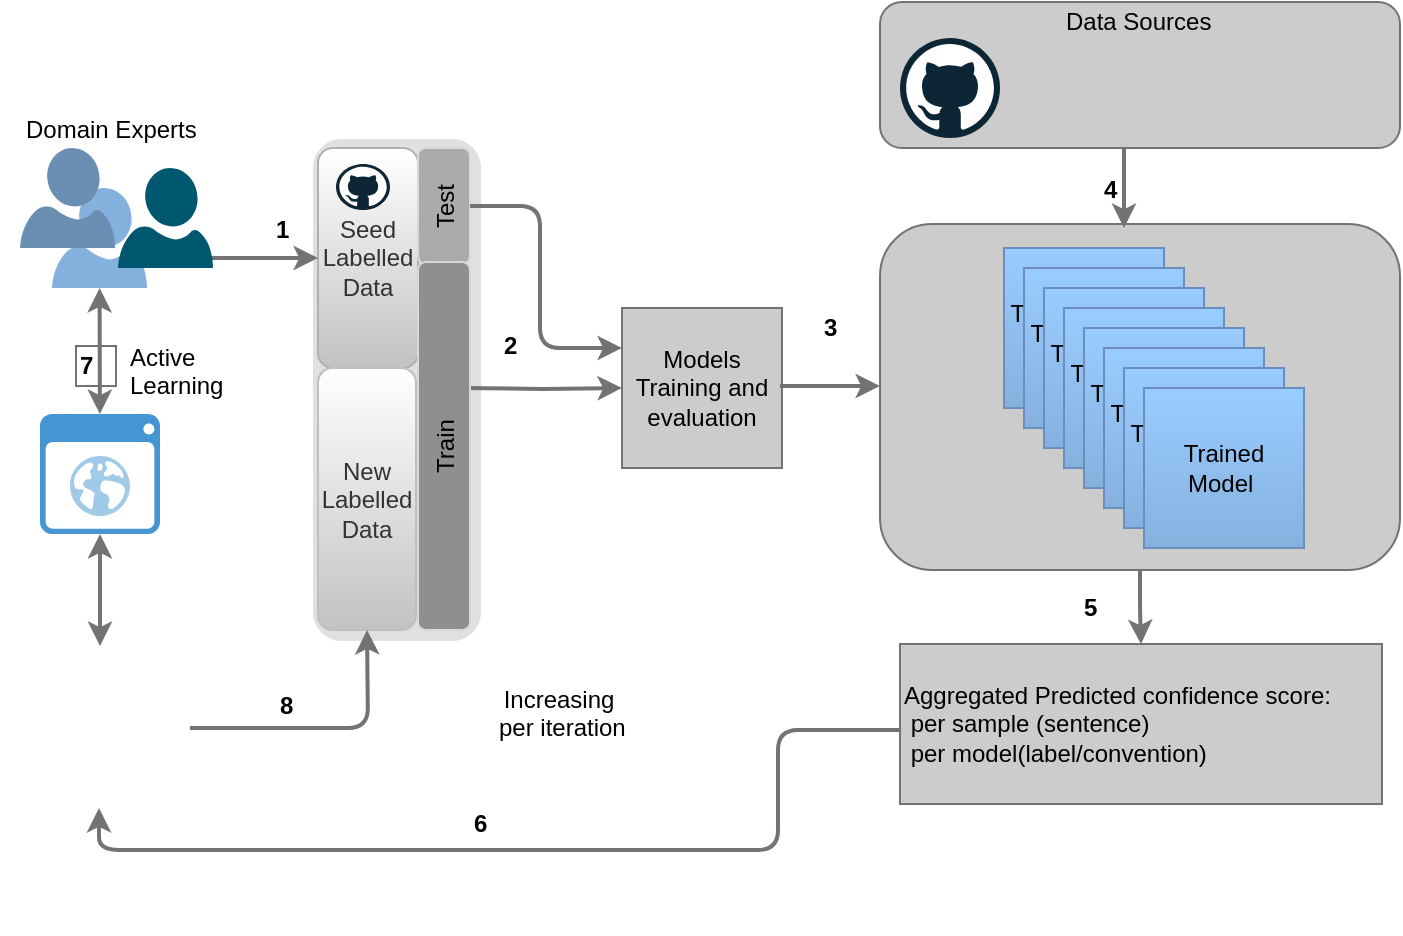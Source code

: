 <mxfile version="12.1.2" type="device" pages="1"><diagram id="cx1o-ieLDIGBjTIquW9W" name="Page-1"><mxGraphModel dx="1016" dy="527" grid="0" gridSize="10" guides="1" tooltips="1" connect="1" arrows="1" fold="1" page="0" pageScale="1" pageWidth="827" pageHeight="1169" math="0" shadow="0"><root><mxCell id="0"/><mxCell id="1" parent="0"/><mxCell id="nd7MyvWp8LUY9-tOMhWz-63" value="" style="edgeStyle=orthogonalEdgeStyle;rounded=1;orthogonalLoop=1;jettySize=auto;html=1;strokeWidth=2;strokeColor=#737373;" edge="1" parent="1" source="nd7MyvWp8LUY9-tOMhWz-46" target="nd7MyvWp8LUY9-tOMhWz-44"><mxGeometry relative="1" as="geometry"/></mxCell><mxCell id="nd7MyvWp8LUY9-tOMhWz-46" value="" style="rounded=1;whiteSpace=wrap;html=1;strokeColor=#737373;fillColor=#CCCCCC;" vertex="1" parent="1"><mxGeometry x="470" y="138" width="260" height="173" as="geometry"/></mxCell><mxCell id="nd7MyvWp8LUY9-tOMhWz-14" value="" style="rounded=1;whiteSpace=wrap;html=1;strokeColor=#E0E0E0;strokeWidth=5;fillColor=#E0E0E0;" vertex="1" parent="1"><mxGeometry x="189" y="98" width="79" height="246" as="geometry"/></mxCell><mxCell id="nd7MyvWp8LUY9-tOMhWz-1" value="" style="verticalLabelPosition=bottom;html=1;verticalAlign=top;align=center;strokeColor=none;fillColor=#85B1DE;shape=mxgraph.azure.user;" vertex="1" parent="1"><mxGeometry x="56" y="120" width="47.5" height="50" as="geometry"/></mxCell><mxCell id="nd7MyvWp8LUY9-tOMhWz-4" value="" style="verticalLabelPosition=bottom;html=1;verticalAlign=top;align=center;strokeColor=none;fillColor=#6B8FB3;shape=mxgraph.azure.user;labelBackgroundColor=#ffffff;" vertex="1" parent="1"><mxGeometry x="40" y="100" width="47.5" height="50" as="geometry"/></mxCell><mxCell id="nd7MyvWp8LUY9-tOMhWz-5" value="Seed &lt;br&gt;Labelled&lt;br&gt;Data" style="rounded=1;whiteSpace=wrap;html=1;fillColor=#C2C2C2;strokeColor=#B0B0B0;fontColor=#333333;gradientColor=#ffffff;gradientDirection=north;" vertex="1" parent="1"><mxGeometry x="189" y="100" width="50" height="110" as="geometry"/></mxCell><mxCell id="nd7MyvWp8LUY9-tOMhWz-6" value="New Labelled&lt;br&gt;Data" style="rounded=1;whiteSpace=wrap;html=1;fillColor=#C2C2C2;strokeColor=#BFBFBF;fontColor=#333333;gradientColor=#ffffff;gradientDirection=north;" vertex="1" parent="1"><mxGeometry x="189" y="210" width="49" height="131" as="geometry"/></mxCell><mxCell id="nd7MyvWp8LUY9-tOMhWz-7" value="" style="endArrow=classic;html=1;entryX=0;entryY=0.5;entryDx=0;entryDy=0;strokeColor=#737373;strokeWidth=2;" edge="1" parent="1" target="nd7MyvWp8LUY9-tOMhWz-5"><mxGeometry width="50" height="50" relative="1" as="geometry"><mxPoint x="113" y="155" as="sourcePoint"/><mxPoint x="215" y="150.5" as="targetPoint"/></mxGeometry></mxCell><mxCell id="nd7MyvWp8LUY9-tOMhWz-8" value="" style="shadow=0;dashed=0;html=1;strokeColor=none;fillColor=#4495D1;labelPosition=center;verticalLabelPosition=bottom;verticalAlign=top;align=left;outlineConnect=0;shape=mxgraph.veeam.2d.web_ui;" vertex="1" parent="1"><mxGeometry x="50" y="233" width="60" height="60" as="geometry"/></mxCell><mxCell id="nd7MyvWp8LUY9-tOMhWz-9" value="" style="shape=image;html=1;verticalAlign=top;verticalLabelPosition=bottom;labelBackgroundColor=#ffffff;imageAspect=0;aspect=fixed;image=https://cdn2.iconfinder.com/data/icons/essential-web-1-1/50/cloud-data-sync-synchronization-refresh-128.png;imageBackground=none;imageBorder=none;opacity=60;" vertex="1" parent="1"><mxGeometry x="30" y="336" width="108" height="108" as="geometry"/></mxCell><mxCell id="nd7MyvWp8LUY9-tOMhWz-10" value="" style="endArrow=classic;startArrow=classic;html=1;strokeColor=#737373;strokeWidth=2;" edge="1" parent="1" source="nd7MyvWp8LUY9-tOMhWz-8" target="nd7MyvWp8LUY9-tOMhWz-1"><mxGeometry width="50" height="50" relative="1" as="geometry"><mxPoint x="79.5" y="255" as="sourcePoint"/><mxPoint x="79.5" y="205" as="targetPoint"/></mxGeometry></mxCell><mxCell id="nd7MyvWp8LUY9-tOMhWz-11" value="" style="endArrow=classic;startArrow=classic;html=1;strokeColor=#737373;strokeWidth=2;" edge="1" parent="1" target="nd7MyvWp8LUY9-tOMhWz-8"><mxGeometry width="50" height="50" relative="1" as="geometry"><mxPoint x="80" y="349" as="sourcePoint"/><mxPoint x="79.5" y="359" as="targetPoint"/></mxGeometry></mxCell><mxCell id="nd7MyvWp8LUY9-tOMhWz-68" value="" style="edgeStyle=orthogonalEdgeStyle;rounded=0;orthogonalLoop=1;jettySize=auto;html=1;entryX=0;entryY=0.5;entryDx=0;entryDy=0;strokeWidth=2;strokeColor=#737373;" edge="1" parent="1" target="nd7MyvWp8LUY9-tOMhWz-19"><mxGeometry relative="1" as="geometry"><mxPoint x="261.5" y="219.95" as="sourcePoint"/><mxPoint x="314" y="220" as="targetPoint"/></mxGeometry></mxCell><mxCell id="nd7MyvWp8LUY9-tOMhWz-19" value="Models Training and evaluation" style="whiteSpace=wrap;html=1;aspect=fixed;strokeColor=#737373;fillColor=#CCCCCC;" vertex="1" parent="1"><mxGeometry x="341" y="180" width="80" height="80" as="geometry"/></mxCell><mxCell id="nd7MyvWp8LUY9-tOMhWz-20" value="" style="rounded=1;whiteSpace=wrap;html=1;align=center;strokeColor=#737373;fillColor=#CCCCCC;" vertex="1" parent="1"><mxGeometry x="470" y="27" width="260" height="73" as="geometry"/></mxCell><mxCell id="nd7MyvWp8LUY9-tOMhWz-21" value="" style="dashed=0;outlineConnect=0;html=1;align=center;labelPosition=center;verticalLabelPosition=bottom;verticalAlign=top;shape=mxgraph.weblogos.github" vertex="1" parent="1"><mxGeometry x="480" y="45" width="50" height="50" as="geometry"/></mxCell><mxCell id="nd7MyvWp8LUY9-tOMhWz-23" value="" style="shape=image;html=1;verticalAlign=top;verticalLabelPosition=bottom;labelBackgroundColor=#ffffff;imageAspect=0;aspect=fixed;image=https://cdn0.iconfinder.com/data/icons/software-engineering-and-video-gaming/512/102_graduation_Avatar_graduate_scholar-128.png" vertex="1" parent="1"><mxGeometry x="542" y="42" width="58" height="58" as="geometry"/></mxCell><mxCell id="nd7MyvWp8LUY9-tOMhWz-25" value="" style="shape=image;html=1;verticalAlign=top;verticalLabelPosition=bottom;labelBackgroundColor=#ffffff;imageAspect=0;aspect=fixed;image=https://cdn0.iconfinder.com/data/icons/glyphpack/170/file-pdf-128.png" vertex="1" parent="1"><mxGeometry x="670" y="42" width="53" height="53" as="geometry"/></mxCell><mxCell id="nd7MyvWp8LUY9-tOMhWz-26" value="" style="shape=image;html=1;verticalAlign=top;verticalLabelPosition=bottom;labelBackgroundColor=#ffffff;imageAspect=0;aspect=fixed;image=https://cdn3.iconfinder.com/data/icons/basic-user-interface-5/64/globe_earth_internet_www_universal-128.png" vertex="1" parent="1"><mxGeometry x="600" y="41" width="59" height="59" as="geometry"/></mxCell><mxCell id="nd7MyvWp8LUY9-tOMhWz-27" value="Trained Mode 1 to 8" style="whiteSpace=wrap;html=1;aspect=fixed;strokeColor=#6c8ebf;fillColor=#99CCFF;gradientColor=#85B1DE;" vertex="1" parent="1"><mxGeometry x="532" y="150" width="80" height="80" as="geometry"/></mxCell><mxCell id="nd7MyvWp8LUY9-tOMhWz-36" value="Trained Mode 1 to 8" style="whiteSpace=wrap;html=1;aspect=fixed;fillColor=#99CCFF;strokeColor=#6c8ebf;gradientColor=#85B1DE;" vertex="1" parent="1"><mxGeometry x="542" y="160" width="80" height="80" as="geometry"/></mxCell><mxCell id="nd7MyvWp8LUY9-tOMhWz-37" value="Trained Mode 1 to 8" style="whiteSpace=wrap;html=1;aspect=fixed;strokeColor=#6c8ebf;fillColor=#99CCFF;gradientColor=#85B1DE;" vertex="1" parent="1"><mxGeometry x="552" y="170" width="80" height="80" as="geometry"/></mxCell><mxCell id="nd7MyvWp8LUY9-tOMhWz-38" value="Trained Mode 1 to 8" style="whiteSpace=wrap;html=1;aspect=fixed;fillColor=#99CCFF;strokeColor=#6c8ebf;gradientColor=#85B1DE;" vertex="1" parent="1"><mxGeometry x="562" y="180" width="80" height="80" as="geometry"/></mxCell><mxCell id="nd7MyvWp8LUY9-tOMhWz-39" value="Trained Mode 1 to 8" style="whiteSpace=wrap;html=1;aspect=fixed;strokeColor=#6c8ebf;fillColor=#99CCFF;gradientColor=#85B1DE;" vertex="1" parent="1"><mxGeometry x="572" y="190" width="80" height="80" as="geometry"/></mxCell><mxCell id="nd7MyvWp8LUY9-tOMhWz-40" value="Trained Mode 1 to 8" style="whiteSpace=wrap;html=1;aspect=fixed;fillColor=#99CCFF;strokeColor=#6c8ebf;gradientColor=#85B1DE;" vertex="1" parent="1"><mxGeometry x="582" y="200" width="80" height="80" as="geometry"/></mxCell><mxCell id="nd7MyvWp8LUY9-tOMhWz-41" value="Trained Mode 1 to 8" style="whiteSpace=wrap;html=1;aspect=fixed;strokeColor=#6c8ebf;fillColor=#99CCFF;gradientColor=#85B1DE;" vertex="1" parent="1"><mxGeometry x="592" y="210" width="80" height="80" as="geometry"/></mxCell><mxCell id="nd7MyvWp8LUY9-tOMhWz-42" value="Trained &lt;br&gt;Model&amp;nbsp;" style="whiteSpace=wrap;html=1;aspect=fixed;strokeColor=#6c8ebf;fillColor=#99CCFF;gradientColor=#85B1DE;" vertex="1" parent="1"><mxGeometry x="602" y="220" width="80" height="80" as="geometry"/></mxCell><mxCell id="nd7MyvWp8LUY9-tOMhWz-52" value="" style="edgeStyle=orthogonalEdgeStyle;rounded=1;orthogonalLoop=1;jettySize=auto;html=1;strokeColor=#737373;strokeWidth=2;" edge="1" parent="1"><mxGeometry relative="1" as="geometry"><mxPoint x="500" y="370" as="sourcePoint"/><mxPoint x="79.5" y="430" as="targetPoint"/><Array as="points"><mxPoint x="500" y="391"/><mxPoint x="419" y="391"/><mxPoint x="419" y="451"/><mxPoint x="80" y="451"/></Array></mxGeometry></mxCell><mxCell id="nd7MyvWp8LUY9-tOMhWz-44" value="&lt;span style=&quot;white-space: normal&quot;&gt;Aggregated Predicted confidence score:&lt;br&gt;&amp;nbsp;per sample (sentence)&lt;br&gt;&amp;nbsp;per model(label/convention)&lt;/span&gt;" style="rounded=0;whiteSpace=wrap;html=1;align=left;strokeColor=#737373;fillColor=#CCCCCC;" vertex="1" parent="1"><mxGeometry x="480" y="348" width="241" height="80" as="geometry"/></mxCell><mxCell id="nd7MyvWp8LUY9-tOMhWz-47" value="" style="endArrow=classic;html=1;strokeWidth=2;strokeColor=#737373;" edge="1" parent="1"><mxGeometry width="50" height="50" relative="1" as="geometry"><mxPoint x="592" y="100" as="sourcePoint"/><mxPoint x="592" y="140" as="targetPoint"/></mxGeometry></mxCell><mxCell id="nd7MyvWp8LUY9-tOMhWz-48" value="Data Sources" style="text;html=1;resizable=0;points=[];autosize=1;align=left;verticalAlign=top;spacingTop=-4;" vertex="1" parent="1"><mxGeometry x="561" y="27" width="90" height="20" as="geometry"/></mxCell><mxCell id="nd7MyvWp8LUY9-tOMhWz-55" value="" style="dashed=0;outlineConnect=0;html=1;align=center;labelPosition=center;verticalLabelPosition=bottom;verticalAlign=top;shape=mxgraph.weblogos.github" vertex="1" parent="1"><mxGeometry x="198" y="108" width="27" height="23" as="geometry"/></mxCell><mxCell id="nd7MyvWp8LUY9-tOMhWz-57" value="Active&lt;br&gt;Learning" style="text;html=1;resizable=0;points=[];autosize=1;align=left;verticalAlign=top;spacingTop=-4;" vertex="1" parent="1"><mxGeometry x="93" y="195" width="57" height="28" as="geometry"/></mxCell><mxCell id="nd7MyvWp8LUY9-tOMhWz-70" value="" style="edgeStyle=orthogonalEdgeStyle;rounded=1;orthogonalLoop=1;jettySize=auto;html=1;strokeWidth=2;strokeColor=#737373;" edge="1" parent="1"><mxGeometry relative="1" as="geometry"><mxPoint x="420" y="219" as="sourcePoint"/><mxPoint x="470" y="219" as="targetPoint"/></mxGeometry></mxCell><mxCell id="nd7MyvWp8LUY9-tOMhWz-71" value="1" style="text;html=1;resizable=0;points=[];autosize=1;align=left;verticalAlign=top;spacingTop=-4;fontStyle=1" vertex="1" parent="1"><mxGeometry x="166" y="131" width="20" height="20" as="geometry"/></mxCell><mxCell id="nd7MyvWp8LUY9-tOMhWz-72" value="2" style="text;html=1;resizable=0;points=[];autosize=1;align=left;verticalAlign=top;spacingTop=-4;fontStyle=1" vertex="1" parent="1"><mxGeometry x="280" y="189" width="20" height="20" as="geometry"/></mxCell><mxCell id="nd7MyvWp8LUY9-tOMhWz-73" value="3" style="text;html=1;resizable=0;points=[];autosize=1;align=left;verticalAlign=top;spacingTop=-4;fontStyle=1;strokeWidth=2;strokeColor=none;" vertex="1" parent="1"><mxGeometry x="440" y="180" width="20" height="20" as="geometry"/></mxCell><mxCell id="nd7MyvWp8LUY9-tOMhWz-74" value="4" style="text;html=1;resizable=0;points=[];autosize=1;align=left;verticalAlign=top;spacingTop=-4;fontStyle=1" vertex="1" parent="1"><mxGeometry x="580" y="111" width="20" height="20" as="geometry"/></mxCell><mxCell id="nd7MyvWp8LUY9-tOMhWz-75" value="5" style="text;html=1;resizable=0;points=[];autosize=1;align=left;verticalAlign=top;spacingTop=-4;fontStyle=1" vertex="1" parent="1"><mxGeometry x="570" y="320" width="20" height="20" as="geometry"/></mxCell><mxCell id="nd7MyvWp8LUY9-tOMhWz-76" value="6" style="text;html=1;resizable=0;points=[];autosize=1;align=left;verticalAlign=top;spacingTop=-4;fontStyle=1" vertex="1" parent="1"><mxGeometry x="265" y="428" width="20" height="20" as="geometry"/></mxCell><mxCell id="nd7MyvWp8LUY9-tOMhWz-82" value="7" style="text;html=1;resizable=0;points=[];autosize=1;align=left;verticalAlign=top;spacingTop=-4;fontStyle=1;strokeColor=#737373;" vertex="1" parent="1"><mxGeometry x="68" y="199" width="20" height="20" as="geometry"/></mxCell><mxCell id="nd7MyvWp8LUY9-tOMhWz-83" value="8" style="text;html=1;resizable=0;points=[];autosize=1;align=left;verticalAlign=top;spacingTop=-4;fontStyle=1" vertex="1" parent="1"><mxGeometry x="167.5" y="369" width="20" height="20" as="geometry"/></mxCell><mxCell id="nd7MyvWp8LUY9-tOMhWz-84" value="Domain Experts" style="text;html=1;resizable=0;points=[];autosize=1;align=left;verticalAlign=top;spacingTop=-4;" vertex="1" parent="1"><mxGeometry x="40.5" y="81" width="95" height="14" as="geometry"/></mxCell><mxCell id="nd7MyvWp8LUY9-tOMhWz-3" value="" style="verticalLabelPosition=bottom;html=1;verticalAlign=top;align=center;strokeColor=none;fillColor=#005870;shape=mxgraph.azure.user;" vertex="1" parent="1"><mxGeometry x="89" y="110" width="47.5" height="50" as="geometry"/></mxCell><mxCell id="nd7MyvWp8LUY9-tOMhWz-85" value="" style="endArrow=classic;html=1;entryX=0.5;entryY=1;entryDx=0;entryDy=0;strokeWidth=2;strokeColor=#737373;" edge="1" parent="1" target="nd7MyvWp8LUY9-tOMhWz-6"><mxGeometry width="50" height="50" relative="1" as="geometry"><mxPoint x="125" y="390" as="sourcePoint"/><mxPoint x="193" y="341" as="targetPoint"/><Array as="points"><mxPoint x="214" y="390"/></Array></mxGeometry></mxCell><mxCell id="nd7MyvWp8LUY9-tOMhWz-56" value="Increasing&lt;br&gt;&amp;nbsp;per iteration" style="shape=image;html=1;verticalAlign=top;verticalLabelPosition=bottom;labelBackgroundColor=#ffffff;imageAspect=0;aspect=fixed;image=https://cdn0.iconfinder.com/data/icons/business-collection-2027/60/graph-3-128.png" vertex="1" parent="1"><mxGeometry x="277" y="298.5" width="63" height="63" as="geometry"/></mxCell><mxCell id="nd7MyvWp8LUY9-tOMhWz-89" value="Test" style="rounded=1;whiteSpace=wrap;html=1;textDirection=rtl;align=center;verticalAlign=top;horizontal=0;fillColor=#ABABAB;strokeColor=#D9D9D9;" vertex="1" parent="1"><mxGeometry x="239" y="100" width="26" height="58" as="geometry"/></mxCell><mxCell id="nd7MyvWp8LUY9-tOMhWz-97" value="Train" style="rounded=1;whiteSpace=wrap;html=1;textDirection=rtl;align=center;verticalAlign=top;horizontal=0;fillColor=#8F8F8F;strokeColor=#D9D9D9;" vertex="1" parent="1"><mxGeometry x="239" y="157" width="26" height="184" as="geometry"/></mxCell><mxCell id="nd7MyvWp8LUY9-tOMhWz-98" value="" style="edgeStyle=orthogonalEdgeStyle;rounded=1;orthogonalLoop=1;jettySize=auto;html=1;exitX=1;exitY=0.5;exitDx=0;exitDy=0;entryX=0;entryY=0.25;entryDx=0;entryDy=0;strokeColor=#737373;strokeWidth=2;" edge="1" parent="1" source="nd7MyvWp8LUY9-tOMhWz-89" target="nd7MyvWp8LUY9-tOMhWz-19"><mxGeometry relative="1" as="geometry"><mxPoint x="271.5" y="229.95" as="sourcePoint"/><mxPoint x="331" y="200" as="targetPoint"/><Array as="points"><mxPoint x="300" y="129"/><mxPoint x="300" y="200"/></Array></mxGeometry></mxCell><mxCell id="nd7MyvWp8LUY9-tOMhWz-65" value="" style="shape=image;html=1;verticalAlign=top;verticalLabelPosition=bottom;labelBackgroundColor=#ffffff;imageAspect=0;aspect=fixed;image=https://cdn3.iconfinder.com/data/icons/interface-8/128/InterfaceExpendet-01-128.png;strokeColor=#737373;" vertex="1" parent="1"><mxGeometry x="160" y="206" width="287" height="287" as="geometry"/></mxCell></root></mxGraphModel></diagram></mxfile>